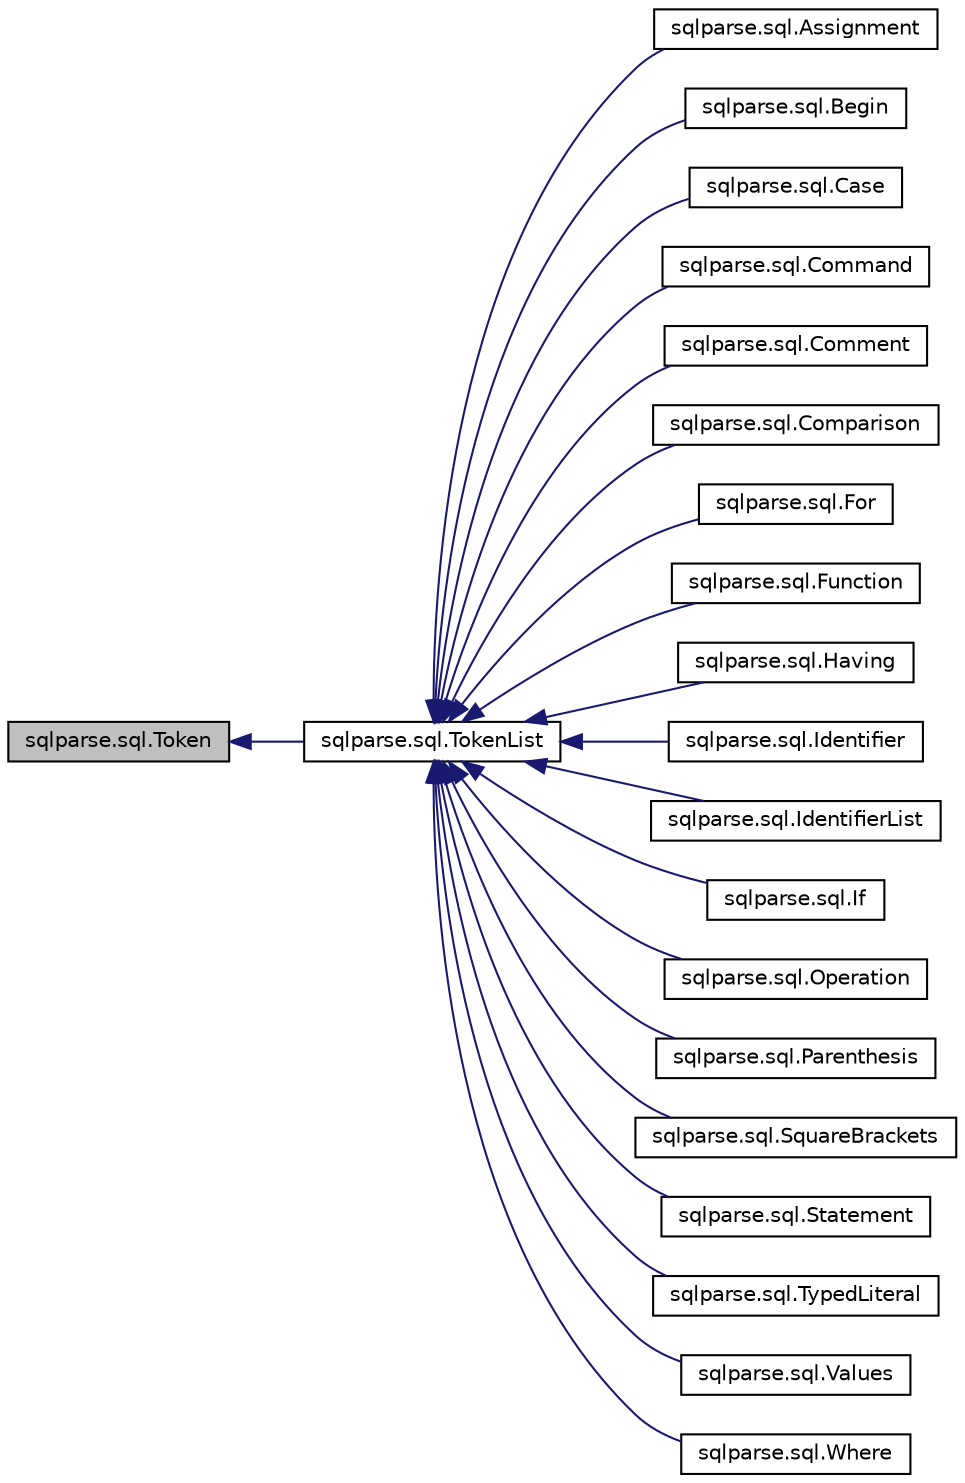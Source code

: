 digraph "sqlparse.sql.Token"
{
 // LATEX_PDF_SIZE
  edge [fontname="Helvetica",fontsize="10",labelfontname="Helvetica",labelfontsize="10"];
  node [fontname="Helvetica",fontsize="10",shape=record];
  rankdir="LR";
  Node1 [label="sqlparse.sql.Token",height=0.2,width=0.4,color="black", fillcolor="grey75", style="filled", fontcolor="black",tooltip=" "];
  Node1 -> Node2 [dir="back",color="midnightblue",fontsize="10",style="solid",fontname="Helvetica"];
  Node2 [label="sqlparse.sql.TokenList",height=0.2,width=0.4,color="black", fillcolor="white", style="filled",URL="$classsqlparse_1_1sql_1_1_token_list.html",tooltip=" "];
  Node2 -> Node3 [dir="back",color="midnightblue",fontsize="10",style="solid",fontname="Helvetica"];
  Node3 [label="sqlparse.sql.Assignment",height=0.2,width=0.4,color="black", fillcolor="white", style="filled",URL="$classsqlparse_1_1sql_1_1_assignment.html",tooltip=" "];
  Node2 -> Node4 [dir="back",color="midnightblue",fontsize="10",style="solid",fontname="Helvetica"];
  Node4 [label="sqlparse.sql.Begin",height=0.2,width=0.4,color="black", fillcolor="white", style="filled",URL="$classsqlparse_1_1sql_1_1_begin.html",tooltip=" "];
  Node2 -> Node5 [dir="back",color="midnightblue",fontsize="10",style="solid",fontname="Helvetica"];
  Node5 [label="sqlparse.sql.Case",height=0.2,width=0.4,color="black", fillcolor="white", style="filled",URL="$classsqlparse_1_1sql_1_1_case.html",tooltip=" "];
  Node2 -> Node6 [dir="back",color="midnightblue",fontsize="10",style="solid",fontname="Helvetica"];
  Node6 [label="sqlparse.sql.Command",height=0.2,width=0.4,color="black", fillcolor="white", style="filled",URL="$classsqlparse_1_1sql_1_1_command.html",tooltip=" "];
  Node2 -> Node7 [dir="back",color="midnightblue",fontsize="10",style="solid",fontname="Helvetica"];
  Node7 [label="sqlparse.sql.Comment",height=0.2,width=0.4,color="black", fillcolor="white", style="filled",URL="$classsqlparse_1_1sql_1_1_comment.html",tooltip=" "];
  Node2 -> Node8 [dir="back",color="midnightblue",fontsize="10",style="solid",fontname="Helvetica"];
  Node8 [label="sqlparse.sql.Comparison",height=0.2,width=0.4,color="black", fillcolor="white", style="filled",URL="$classsqlparse_1_1sql_1_1_comparison.html",tooltip=" "];
  Node2 -> Node9 [dir="back",color="midnightblue",fontsize="10",style="solid",fontname="Helvetica"];
  Node9 [label="sqlparse.sql.For",height=0.2,width=0.4,color="black", fillcolor="white", style="filled",URL="$classsqlparse_1_1sql_1_1_for.html",tooltip=" "];
  Node2 -> Node10 [dir="back",color="midnightblue",fontsize="10",style="solid",fontname="Helvetica"];
  Node10 [label="sqlparse.sql.Function",height=0.2,width=0.4,color="black", fillcolor="white", style="filled",URL="$classsqlparse_1_1sql_1_1_function.html",tooltip=" "];
  Node2 -> Node11 [dir="back",color="midnightblue",fontsize="10",style="solid",fontname="Helvetica"];
  Node11 [label="sqlparse.sql.Having",height=0.2,width=0.4,color="black", fillcolor="white", style="filled",URL="$classsqlparse_1_1sql_1_1_having.html",tooltip=" "];
  Node2 -> Node12 [dir="back",color="midnightblue",fontsize="10",style="solid",fontname="Helvetica"];
  Node12 [label="sqlparse.sql.Identifier",height=0.2,width=0.4,color="black", fillcolor="white", style="filled",URL="$classsqlparse_1_1sql_1_1_identifier.html",tooltip=" "];
  Node2 -> Node13 [dir="back",color="midnightblue",fontsize="10",style="solid",fontname="Helvetica"];
  Node13 [label="sqlparse.sql.IdentifierList",height=0.2,width=0.4,color="black", fillcolor="white", style="filled",URL="$classsqlparse_1_1sql_1_1_identifier_list.html",tooltip=" "];
  Node2 -> Node14 [dir="back",color="midnightblue",fontsize="10",style="solid",fontname="Helvetica"];
  Node14 [label="sqlparse.sql.If",height=0.2,width=0.4,color="black", fillcolor="white", style="filled",URL="$classsqlparse_1_1sql_1_1_if.html",tooltip=" "];
  Node2 -> Node15 [dir="back",color="midnightblue",fontsize="10",style="solid",fontname="Helvetica"];
  Node15 [label="sqlparse.sql.Operation",height=0.2,width=0.4,color="black", fillcolor="white", style="filled",URL="$classsqlparse_1_1sql_1_1_operation.html",tooltip=" "];
  Node2 -> Node16 [dir="back",color="midnightblue",fontsize="10",style="solid",fontname="Helvetica"];
  Node16 [label="sqlparse.sql.Parenthesis",height=0.2,width=0.4,color="black", fillcolor="white", style="filled",URL="$classsqlparse_1_1sql_1_1_parenthesis.html",tooltip=" "];
  Node2 -> Node17 [dir="back",color="midnightblue",fontsize="10",style="solid",fontname="Helvetica"];
  Node17 [label="sqlparse.sql.SquareBrackets",height=0.2,width=0.4,color="black", fillcolor="white", style="filled",URL="$classsqlparse_1_1sql_1_1_square_brackets.html",tooltip=" "];
  Node2 -> Node18 [dir="back",color="midnightblue",fontsize="10",style="solid",fontname="Helvetica"];
  Node18 [label="sqlparse.sql.Statement",height=0.2,width=0.4,color="black", fillcolor="white", style="filled",URL="$classsqlparse_1_1sql_1_1_statement.html",tooltip=" "];
  Node2 -> Node19 [dir="back",color="midnightblue",fontsize="10",style="solid",fontname="Helvetica"];
  Node19 [label="sqlparse.sql.TypedLiteral",height=0.2,width=0.4,color="black", fillcolor="white", style="filled",URL="$classsqlparse_1_1sql_1_1_typed_literal.html",tooltip=" "];
  Node2 -> Node20 [dir="back",color="midnightblue",fontsize="10",style="solid",fontname="Helvetica"];
  Node20 [label="sqlparse.sql.Values",height=0.2,width=0.4,color="black", fillcolor="white", style="filled",URL="$classsqlparse_1_1sql_1_1_values.html",tooltip=" "];
  Node2 -> Node21 [dir="back",color="midnightblue",fontsize="10",style="solid",fontname="Helvetica"];
  Node21 [label="sqlparse.sql.Where",height=0.2,width=0.4,color="black", fillcolor="white", style="filled",URL="$classsqlparse_1_1sql_1_1_where.html",tooltip=" "];
}
